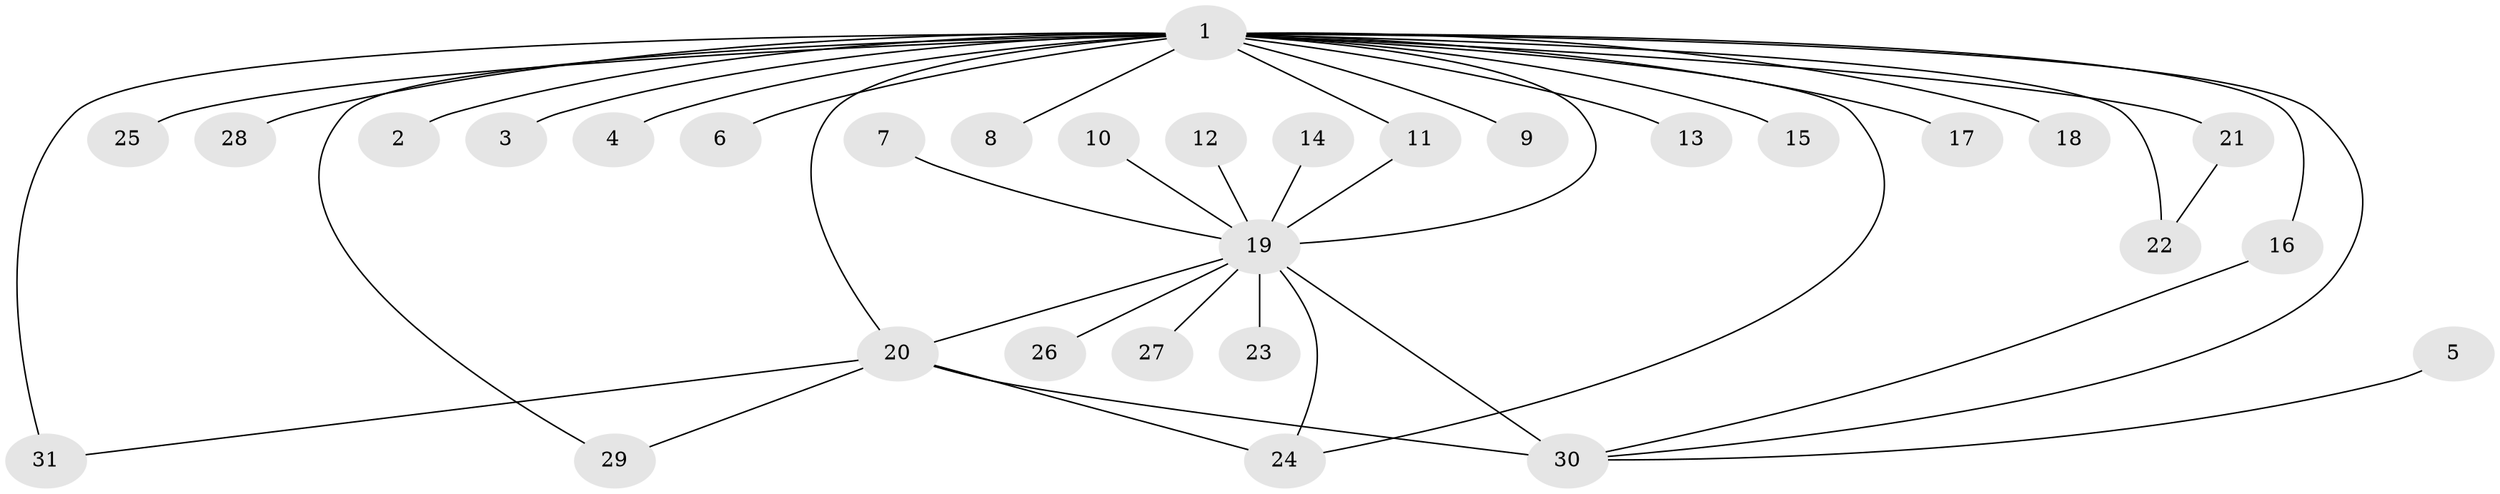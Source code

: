 // original degree distribution, {13: 0.01639344262295082, 23: 0.01639344262295082, 3: 0.14754098360655737, 1: 0.5245901639344263, 4: 0.06557377049180328, 9: 0.01639344262295082, 6: 0.01639344262295082, 2: 0.14754098360655737, 12: 0.01639344262295082, 5: 0.03278688524590164}
// Generated by graph-tools (version 1.1) at 2025/25/03/09/25 03:25:58]
// undirected, 31 vertices, 40 edges
graph export_dot {
graph [start="1"]
  node [color=gray90,style=filled];
  1;
  2;
  3;
  4;
  5;
  6;
  7;
  8;
  9;
  10;
  11;
  12;
  13;
  14;
  15;
  16;
  17;
  18;
  19;
  20;
  21;
  22;
  23;
  24;
  25;
  26;
  27;
  28;
  29;
  30;
  31;
  1 -- 2 [weight=1.0];
  1 -- 3 [weight=1.0];
  1 -- 4 [weight=1.0];
  1 -- 6 [weight=1.0];
  1 -- 8 [weight=2.0];
  1 -- 9 [weight=1.0];
  1 -- 11 [weight=1.0];
  1 -- 13 [weight=1.0];
  1 -- 15 [weight=1.0];
  1 -- 16 [weight=1.0];
  1 -- 17 [weight=1.0];
  1 -- 18 [weight=1.0];
  1 -- 19 [weight=1.0];
  1 -- 20 [weight=3.0];
  1 -- 21 [weight=4.0];
  1 -- 22 [weight=1.0];
  1 -- 24 [weight=1.0];
  1 -- 25 [weight=1.0];
  1 -- 28 [weight=2.0];
  1 -- 29 [weight=1.0];
  1 -- 30 [weight=2.0];
  1 -- 31 [weight=3.0];
  5 -- 30 [weight=1.0];
  7 -- 19 [weight=1.0];
  10 -- 19 [weight=1.0];
  11 -- 19 [weight=1.0];
  12 -- 19 [weight=1.0];
  14 -- 19 [weight=1.0];
  16 -- 30 [weight=1.0];
  19 -- 20 [weight=1.0];
  19 -- 23 [weight=1.0];
  19 -- 24 [weight=1.0];
  19 -- 26 [weight=1.0];
  19 -- 27 [weight=1.0];
  19 -- 30 [weight=2.0];
  20 -- 24 [weight=2.0];
  20 -- 29 [weight=1.0];
  20 -- 30 [weight=2.0];
  20 -- 31 [weight=1.0];
  21 -- 22 [weight=1.0];
}
